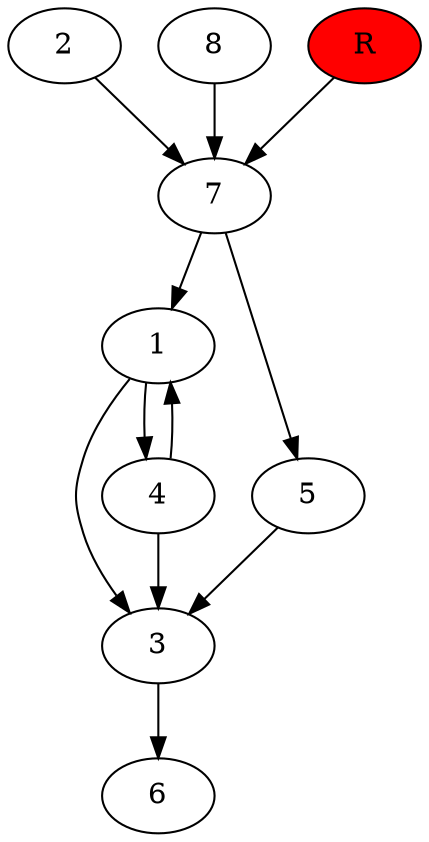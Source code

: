 digraph prb32384 {
	1
	2
	3
	4
	5
	6
	7
	8
	R [fillcolor="#ff0000" style=filled]
	1 -> 3
	1 -> 4
	2 -> 7
	3 -> 6
	4 -> 1
	4 -> 3
	5 -> 3
	7 -> 1
	7 -> 5
	8 -> 7
	R -> 7
}
